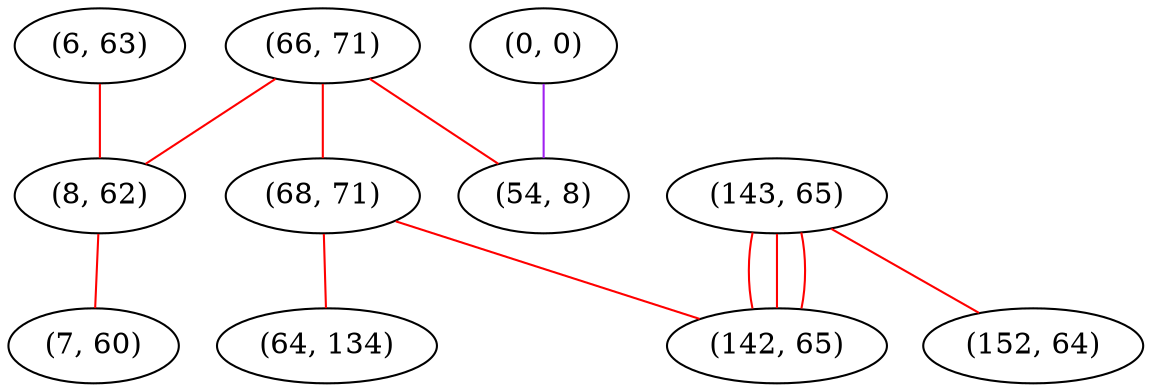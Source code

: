 graph "" {
"(66, 71)";
"(68, 71)";
"(0, 0)";
"(64, 134)";
"(6, 63)";
"(143, 65)";
"(8, 62)";
"(142, 65)";
"(54, 8)";
"(7, 60)";
"(152, 64)";
"(66, 71)" -- "(8, 62)"  [color=red, key=0, weight=1];
"(66, 71)" -- "(68, 71)"  [color=red, key=0, weight=1];
"(66, 71)" -- "(54, 8)"  [color=red, key=0, weight=1];
"(68, 71)" -- "(64, 134)"  [color=red, key=0, weight=1];
"(68, 71)" -- "(142, 65)"  [color=red, key=0, weight=1];
"(0, 0)" -- "(54, 8)"  [color=purple, key=0, weight=4];
"(6, 63)" -- "(8, 62)"  [color=red, key=0, weight=1];
"(143, 65)" -- "(142, 65)"  [color=red, key=0, weight=1];
"(143, 65)" -- "(142, 65)"  [color=red, key=1, weight=1];
"(143, 65)" -- "(142, 65)"  [color=red, key=2, weight=1];
"(143, 65)" -- "(152, 64)"  [color=red, key=0, weight=1];
"(8, 62)" -- "(7, 60)"  [color=red, key=0, weight=1];
}
